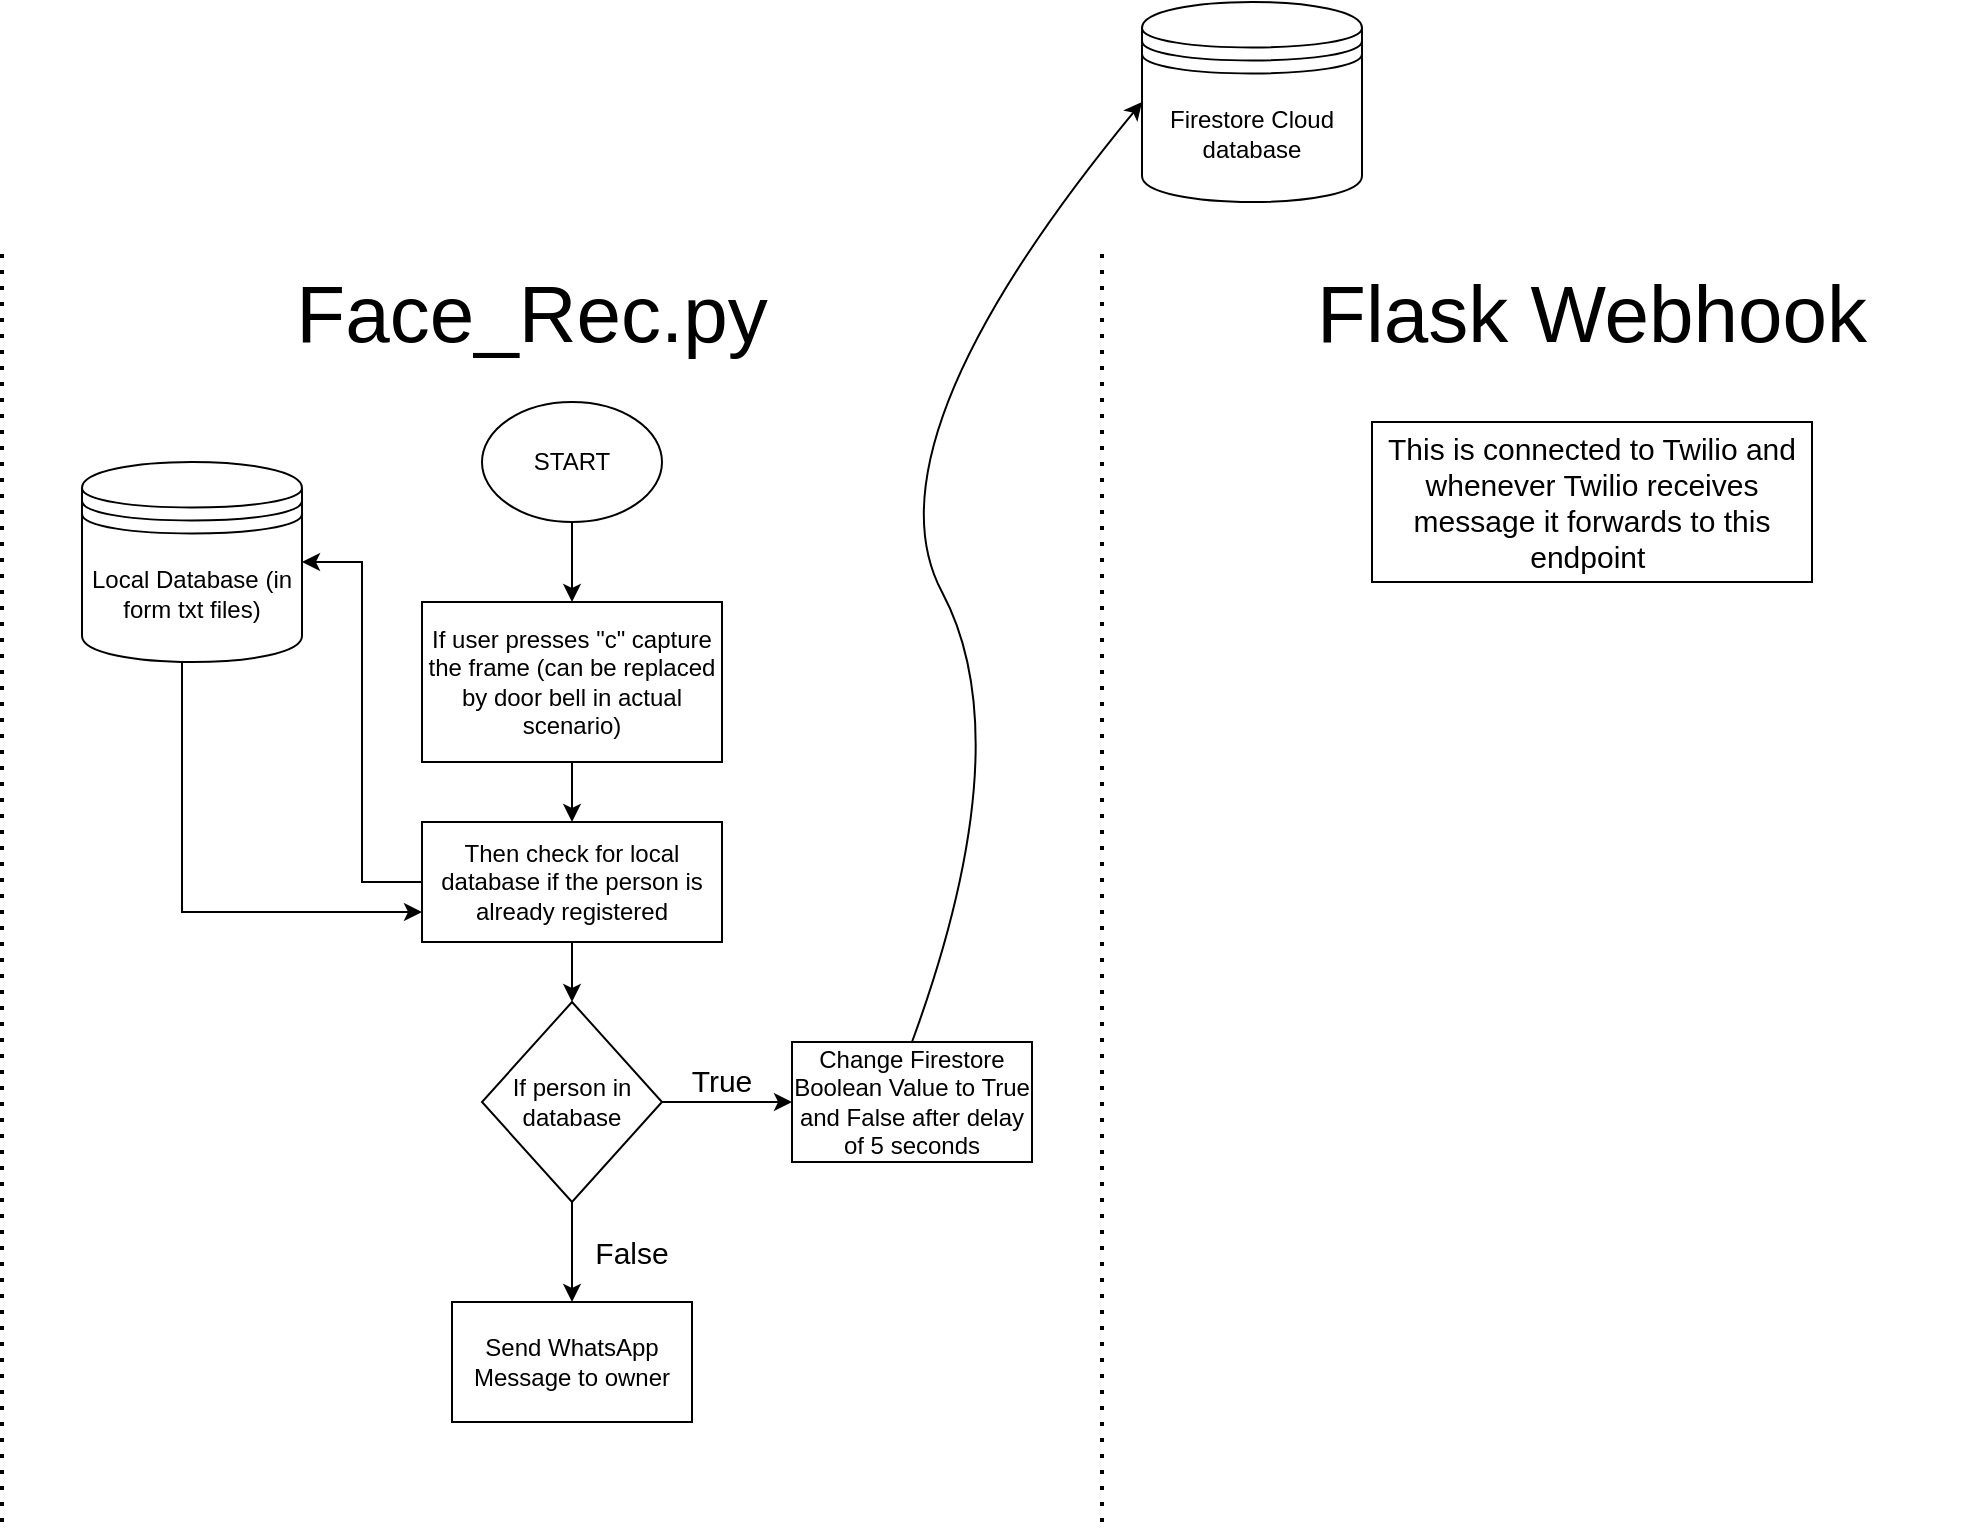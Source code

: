 <mxfile version="17.1.3" type="github">
  <diagram id="Elxtte6U91YA1dK8LiPh" name="Page-1">
    <mxGraphModel dx="2185" dy="1808" grid="1" gridSize="10" guides="1" tooltips="1" connect="1" arrows="1" fold="1" page="1" pageScale="1" pageWidth="850" pageHeight="1100" math="0" shadow="0">
      <root>
        <mxCell id="0" />
        <mxCell id="1" parent="0" />
        <mxCell id="dZ2E-uWNlFxPu9RTKk2H-4" value="" style="edgeStyle=orthogonalEdgeStyle;rounded=0;orthogonalLoop=1;jettySize=auto;html=1;" edge="1" parent="1" source="dZ2E-uWNlFxPu9RTKk2H-2" target="dZ2E-uWNlFxPu9RTKk2H-3">
          <mxGeometry relative="1" as="geometry" />
        </mxCell>
        <mxCell id="dZ2E-uWNlFxPu9RTKk2H-2" value="START" style="ellipse;whiteSpace=wrap;html=1;" vertex="1" parent="1">
          <mxGeometry x="90" y="80" width="90" height="60" as="geometry" />
        </mxCell>
        <mxCell id="dZ2E-uWNlFxPu9RTKk2H-7" value="" style="edgeStyle=orthogonalEdgeStyle;rounded=0;orthogonalLoop=1;jettySize=auto;html=1;" edge="1" parent="1" source="dZ2E-uWNlFxPu9RTKk2H-3" target="dZ2E-uWNlFxPu9RTKk2H-6">
          <mxGeometry relative="1" as="geometry" />
        </mxCell>
        <mxCell id="dZ2E-uWNlFxPu9RTKk2H-3" value="If user presses &quot;c&quot; capture the frame (can be replaced by door bell in actual scenario)" style="whiteSpace=wrap;html=1;" vertex="1" parent="1">
          <mxGeometry x="60" y="180" width="150" height="80" as="geometry" />
        </mxCell>
        <mxCell id="dZ2E-uWNlFxPu9RTKk2H-13" style="edgeStyle=orthogonalEdgeStyle;rounded=0;orthogonalLoop=1;jettySize=auto;html=1;entryX=0;entryY=0.75;entryDx=0;entryDy=0;" edge="1" parent="1" source="dZ2E-uWNlFxPu9RTKk2H-5" target="dZ2E-uWNlFxPu9RTKk2H-6">
          <mxGeometry relative="1" as="geometry">
            <mxPoint x="30" y="340" as="targetPoint" />
            <Array as="points">
              <mxPoint x="-60" y="335" />
            </Array>
          </mxGeometry>
        </mxCell>
        <mxCell id="dZ2E-uWNlFxPu9RTKk2H-5" value="Local Database (in form txt files)" style="shape=datastore;whiteSpace=wrap;html=1;" vertex="1" parent="1">
          <mxGeometry x="-110" y="110" width="110" height="100" as="geometry" />
        </mxCell>
        <mxCell id="dZ2E-uWNlFxPu9RTKk2H-12" style="edgeStyle=orthogonalEdgeStyle;rounded=0;orthogonalLoop=1;jettySize=auto;html=1;exitX=0;exitY=0.5;exitDx=0;exitDy=0;entryX=1;entryY=0.5;entryDx=0;entryDy=0;" edge="1" parent="1" source="dZ2E-uWNlFxPu9RTKk2H-6" target="dZ2E-uWNlFxPu9RTKk2H-5">
          <mxGeometry relative="1" as="geometry">
            <mxPoint x="-50" y="120" as="targetPoint" />
          </mxGeometry>
        </mxCell>
        <mxCell id="dZ2E-uWNlFxPu9RTKk2H-16" value="" style="edgeStyle=orthogonalEdgeStyle;rounded=0;orthogonalLoop=1;jettySize=auto;html=1;" edge="1" parent="1" source="dZ2E-uWNlFxPu9RTKk2H-6" target="dZ2E-uWNlFxPu9RTKk2H-15">
          <mxGeometry relative="1" as="geometry" />
        </mxCell>
        <mxCell id="dZ2E-uWNlFxPu9RTKk2H-6" value="Then check for local database if the person is already registered" style="whiteSpace=wrap;html=1;" vertex="1" parent="1">
          <mxGeometry x="60" y="290" width="150" height="60" as="geometry" />
        </mxCell>
        <mxCell id="dZ2E-uWNlFxPu9RTKk2H-20" value="" style="edgeStyle=orthogonalEdgeStyle;rounded=0;orthogonalLoop=1;jettySize=auto;html=1;fontSize=40;" edge="1" parent="1" source="dZ2E-uWNlFxPu9RTKk2H-15" target="dZ2E-uWNlFxPu9RTKk2H-19">
          <mxGeometry relative="1" as="geometry" />
        </mxCell>
        <mxCell id="dZ2E-uWNlFxPu9RTKk2H-25" value="" style="edgeStyle=orthogonalEdgeStyle;rounded=0;orthogonalLoop=1;jettySize=auto;html=1;fontSize=15;" edge="1" parent="1" source="dZ2E-uWNlFxPu9RTKk2H-15" target="dZ2E-uWNlFxPu9RTKk2H-24">
          <mxGeometry relative="1" as="geometry" />
        </mxCell>
        <mxCell id="dZ2E-uWNlFxPu9RTKk2H-15" value="If person in database" style="rhombus;whiteSpace=wrap;html=1;" vertex="1" parent="1">
          <mxGeometry x="90" y="380" width="90" height="100" as="geometry" />
        </mxCell>
        <mxCell id="dZ2E-uWNlFxPu9RTKk2H-17" value="" style="endArrow=none;dashed=1;html=1;dashPattern=1 3;strokeWidth=2;rounded=0;" edge="1" parent="1">
          <mxGeometry width="50" height="50" relative="1" as="geometry">
            <mxPoint x="-150" y="640" as="sourcePoint" />
            <mxPoint x="-150" as="targetPoint" />
          </mxGeometry>
        </mxCell>
        <mxCell id="dZ2E-uWNlFxPu9RTKk2H-18" value="&lt;font style=&quot;font-size: 40px&quot;&gt;Face_Rec.py&lt;/font&gt;" style="text;html=1;strokeColor=none;fillColor=none;align=center;verticalAlign=middle;whiteSpace=wrap;rounded=0;" vertex="1" parent="1">
          <mxGeometry x="-80" y="10" width="390" height="50" as="geometry" />
        </mxCell>
        <mxCell id="dZ2E-uWNlFxPu9RTKk2H-19" value="Change Firestore Boolean Value to True and False after delay of 5 seconds" style="whiteSpace=wrap;html=1;" vertex="1" parent="1">
          <mxGeometry x="245" y="400" width="120" height="60" as="geometry" />
        </mxCell>
        <mxCell id="dZ2E-uWNlFxPu9RTKk2H-21" value="&lt;font style=&quot;font-size: 15px&quot;&gt;True&lt;/font&gt;" style="text;html=1;strokeColor=none;fillColor=none;align=center;verticalAlign=middle;whiteSpace=wrap;rounded=0;fontSize=40;" vertex="1" parent="1">
          <mxGeometry x="180" y="390" width="60" height="40" as="geometry" />
        </mxCell>
        <mxCell id="dZ2E-uWNlFxPu9RTKk2H-22" value="Firestore Cloud database" style="shape=datastore;whiteSpace=wrap;html=1;" vertex="1" parent="1">
          <mxGeometry x="420" y="-120" width="110" height="100" as="geometry" />
        </mxCell>
        <mxCell id="dZ2E-uWNlFxPu9RTKk2H-23" value="" style="curved=1;endArrow=classic;html=1;rounded=0;fontSize=15;exitX=0.5;exitY=0;exitDx=0;exitDy=0;entryX=0;entryY=0.5;entryDx=0;entryDy=0;" edge="1" parent="1" source="dZ2E-uWNlFxPu9RTKk2H-19" target="dZ2E-uWNlFxPu9RTKk2H-22">
          <mxGeometry width="50" height="50" relative="1" as="geometry">
            <mxPoint x="390" y="210" as="sourcePoint" />
            <mxPoint x="440" y="160" as="targetPoint" />
            <Array as="points">
              <mxPoint x="360" y="250" />
              <mxPoint x="280" y="100" />
            </Array>
          </mxGeometry>
        </mxCell>
        <mxCell id="dZ2E-uWNlFxPu9RTKk2H-24" value="Send WhatsApp Message to owner" style="whiteSpace=wrap;html=1;" vertex="1" parent="1">
          <mxGeometry x="75" y="530" width="120" height="60" as="geometry" />
        </mxCell>
        <mxCell id="dZ2E-uWNlFxPu9RTKk2H-26" value="False" style="text;html=1;strokeColor=none;fillColor=none;align=center;verticalAlign=middle;whiteSpace=wrap;rounded=0;fontSize=15;" vertex="1" parent="1">
          <mxGeometry x="135" y="490" width="60" height="30" as="geometry" />
        </mxCell>
        <mxCell id="dZ2E-uWNlFxPu9RTKk2H-28" value="" style="endArrow=none;dashed=1;html=1;dashPattern=1 3;strokeWidth=2;rounded=0;" edge="1" parent="1">
          <mxGeometry width="50" height="50" relative="1" as="geometry">
            <mxPoint x="400" y="640" as="sourcePoint" />
            <mxPoint x="400" as="targetPoint" />
          </mxGeometry>
        </mxCell>
        <mxCell id="dZ2E-uWNlFxPu9RTKk2H-29" value="&lt;font style=&quot;font-size: 40px&quot;&gt;Flask Webhook&lt;/font&gt;" style="text;html=1;strokeColor=none;fillColor=none;align=center;verticalAlign=middle;whiteSpace=wrap;rounded=0;" vertex="1" parent="1">
          <mxGeometry x="450" y="10" width="390" height="50" as="geometry" />
        </mxCell>
        <mxCell id="dZ2E-uWNlFxPu9RTKk2H-30" value="This is connected to Twilio and whenever Twilio receives message it forwards to this endpoint&amp;nbsp;" style="rounded=0;whiteSpace=wrap;html=1;fontSize=15;" vertex="1" parent="1">
          <mxGeometry x="535" y="90" width="220" height="80" as="geometry" />
        </mxCell>
      </root>
    </mxGraphModel>
  </diagram>
</mxfile>
